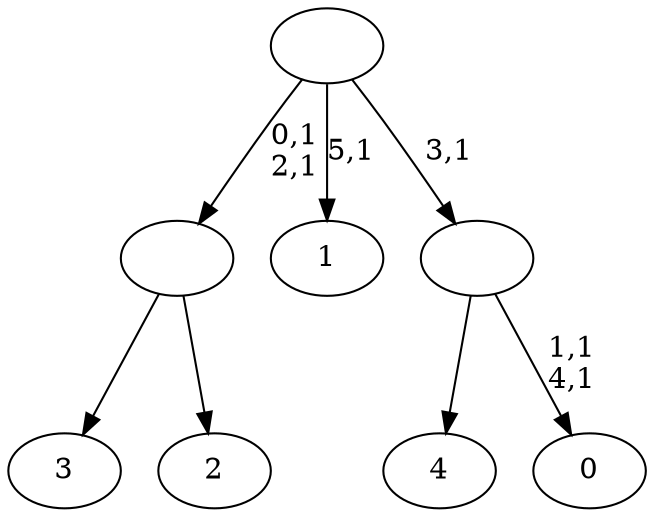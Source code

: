 digraph T {
	11 [label="4"]
	10 [label="3"]
	9 [label="2"]
	8 [label=""]
	6 [label="1"]
	4 [label="0"]
	1 [label=""]
	0 [label=""]
	8 -> 10 [label=""]
	8 -> 9 [label=""]
	1 -> 4 [label="1,1\n4,1"]
	1 -> 11 [label=""]
	0 -> 6 [label="5,1"]
	0 -> 8 [label="0,1\n2,1"]
	0 -> 1 [label="3,1"]
}
